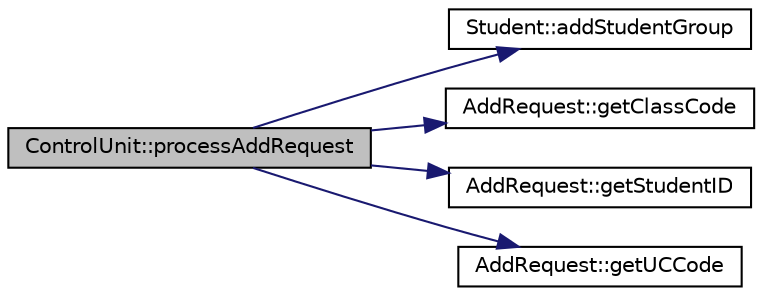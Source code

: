 digraph "ControlUnit::processAddRequest"
{
 // LATEX_PDF_SIZE
  edge [fontname="Helvetica",fontsize="10",labelfontname="Helvetica",labelfontsize="10"];
  node [fontname="Helvetica",fontsize="10",shape=record];
  rankdir="LR";
  Node1 [label="ControlUnit::processAddRequest",height=0.2,width=0.4,color="black", fillcolor="grey75", style="filled", fontcolor="black",tooltip="Processes a request of type add."];
  Node1 -> Node2 [color="midnightblue",fontsize="10",style="solid"];
  Node2 [label="Student::addStudentGroup",height=0.2,width=0.4,color="black", fillcolor="white", style="filled",URL="$class_student.html#a98446a5a0ac3c689799f68205a5ab054",tooltip="Adds a new class to the student."];
  Node1 -> Node3 [color="midnightblue",fontsize="10",style="solid"];
  Node3 [label="AddRequest::getClassCode",height=0.2,width=0.4,color="black", fillcolor="white", style="filled",URL="$class_add_request.html#af21b3550aff2b33a116dc1d8fae878e8",tooltip="Gets the class code."];
  Node1 -> Node4 [color="midnightblue",fontsize="10",style="solid"];
  Node4 [label="AddRequest::getStudentID",height=0.2,width=0.4,color="black", fillcolor="white", style="filled",URL="$class_add_request.html#a8bf91870fe4add6e62dfb894acec4c2d",tooltip="Gets the student ID."];
  Node1 -> Node5 [color="midnightblue",fontsize="10",style="solid"];
  Node5 [label="AddRequest::getUCCode",height=0.2,width=0.4,color="black", fillcolor="white", style="filled",URL="$class_add_request.html#a115958c760847c2f820a412c7893f8cb",tooltip="Gets the course code."];
}
